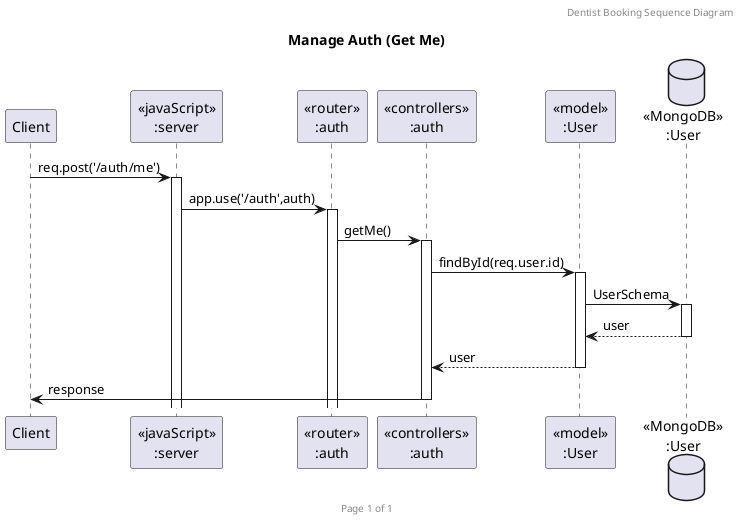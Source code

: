 @startuml Manage Auth (Get Me)

header Dentist Booking Sequence Diagram
footer Page %page% of %lastpage%
title "Manage Auth (Get Me)"

participant "Client" as client
participant "<<javaScript>>\n:server" as server
participant "<<router>>\n:auth" as routerAuth
participant "<<controllers>>\n:auth" as controllersAuth
participant "<<model>>\n:User" as modelUser
database "<<MongoDB>>\n:User" as UsersDatabase

client->server ++:req.post('/auth/me')
server->routerAuth ++:app.use('/auth',auth)
routerAuth -> controllersAuth ++:getMe()
controllersAuth->modelUser ++:findById(req.user.id)
modelUser ->UsersDatabase ++: UserSchema
UsersDatabase --> modelUser --: user
controllersAuth <-- modelUser --:user
controllersAuth->client --:response

@enduml
